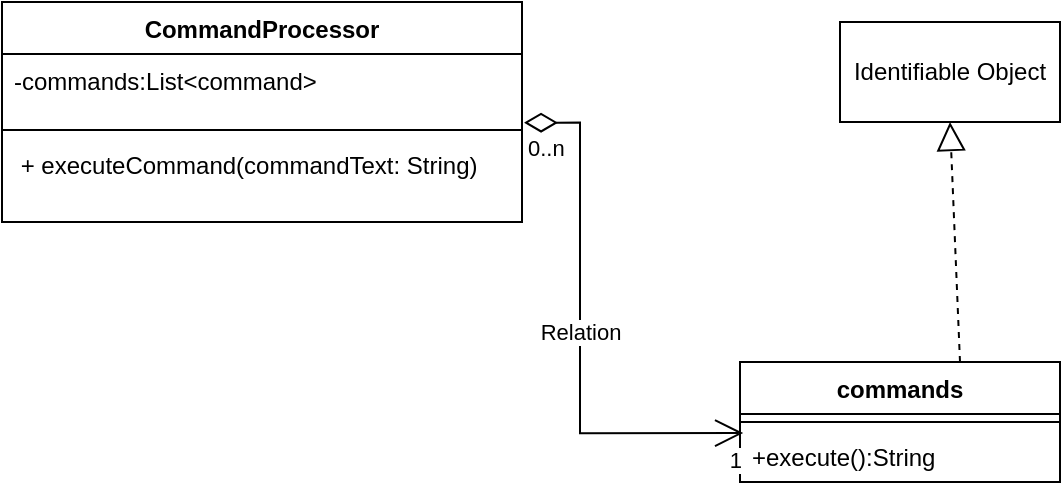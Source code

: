<mxfile version="21.3.2" type="github">
  <diagram name="Page-1" id="c4acf3e9-155e-7222-9cf6-157b1a14988f">
    <mxGraphModel dx="838" dy="453" grid="1" gridSize="10" guides="1" tooltips="1" connect="1" arrows="1" fold="1" page="1" pageScale="1" pageWidth="850" pageHeight="1100" background="none" math="0" shadow="0">
      <root>
        <mxCell id="0" />
        <mxCell id="1" parent="0" />
        <mxCell id="4uLO242MMDNNhQb2RZZi-30" value="commands" style="swimlane;fontStyle=1;align=center;verticalAlign=top;childLayout=stackLayout;horizontal=1;startSize=26;horizontalStack=0;resizeParent=1;resizeParentMax=0;resizeLast=0;collapsible=1;marginBottom=0;whiteSpace=wrap;html=1;" vertex="1" parent="1">
          <mxGeometry x="490" y="360" width="160" height="60" as="geometry" />
        </mxCell>
        <mxCell id="4uLO242MMDNNhQb2RZZi-32" value="" style="line;strokeWidth=1;fillColor=none;align=left;verticalAlign=middle;spacingTop=-1;spacingLeft=3;spacingRight=3;rotatable=0;labelPosition=right;points=[];portConstraint=eastwest;strokeColor=inherit;" vertex="1" parent="4uLO242MMDNNhQb2RZZi-30">
          <mxGeometry y="26" width="160" height="8" as="geometry" />
        </mxCell>
        <mxCell id="4uLO242MMDNNhQb2RZZi-33" value="+execute():String" style="text;strokeColor=none;fillColor=none;align=left;verticalAlign=top;spacingLeft=4;spacingRight=4;overflow=hidden;rotatable=0;points=[[0,0.5],[1,0.5]];portConstraint=eastwest;whiteSpace=wrap;html=1;" vertex="1" parent="4uLO242MMDNNhQb2RZZi-30">
          <mxGeometry y="34" width="160" height="26" as="geometry" />
        </mxCell>
        <mxCell id="4uLO242MMDNNhQb2RZZi-34" value="CommandProcessor" style="swimlane;fontStyle=1;align=center;verticalAlign=top;childLayout=stackLayout;horizontal=1;startSize=26;horizontalStack=0;resizeParent=1;resizeParentMax=0;resizeLast=0;collapsible=1;marginBottom=0;whiteSpace=wrap;html=1;" vertex="1" parent="1">
          <mxGeometry x="121" y="180" width="260" height="110" as="geometry" />
        </mxCell>
        <mxCell id="4uLO242MMDNNhQb2RZZi-35" value="-commands:List&amp;lt;command&amp;gt;" style="text;strokeColor=none;fillColor=none;align=left;verticalAlign=top;spacingLeft=4;spacingRight=4;overflow=hidden;rotatable=0;points=[[0,0.5],[1,0.5]];portConstraint=eastwest;whiteSpace=wrap;html=1;" vertex="1" parent="4uLO242MMDNNhQb2RZZi-34">
          <mxGeometry y="26" width="260" height="34" as="geometry" />
        </mxCell>
        <mxCell id="4uLO242MMDNNhQb2RZZi-36" value="" style="line;strokeWidth=1;fillColor=none;align=left;verticalAlign=middle;spacingTop=-1;spacingLeft=3;spacingRight=3;rotatable=0;labelPosition=right;points=[];portConstraint=eastwest;strokeColor=inherit;" vertex="1" parent="4uLO242MMDNNhQb2RZZi-34">
          <mxGeometry y="60" width="260" height="8" as="geometry" />
        </mxCell>
        <mxCell id="4uLO242MMDNNhQb2RZZi-37" value="&amp;nbsp;+ executeCommand(commandText: String)" style="text;strokeColor=none;fillColor=none;align=left;verticalAlign=top;spacingLeft=4;spacingRight=4;overflow=hidden;rotatable=0;points=[[0,0.5],[1,0.5]];portConstraint=eastwest;whiteSpace=wrap;html=1;" vertex="1" parent="4uLO242MMDNNhQb2RZZi-34">
          <mxGeometry y="68" width="260" height="42" as="geometry" />
        </mxCell>
        <mxCell id="4uLO242MMDNNhQb2RZZi-38" value="Identifiable Object" style="html=1;whiteSpace=wrap;" vertex="1" parent="1">
          <mxGeometry x="540" y="190" width="110" height="50" as="geometry" />
        </mxCell>
        <mxCell id="4uLO242MMDNNhQb2RZZi-39" value="" style="endArrow=block;dashed=1;endFill=0;endSize=12;html=1;rounded=0;entryX=0.5;entryY=1;entryDx=0;entryDy=0;" edge="1" parent="1" target="4uLO242MMDNNhQb2RZZi-38">
          <mxGeometry width="160" relative="1" as="geometry">
            <mxPoint x="600" y="360" as="sourcePoint" />
            <mxPoint x="400" y="330" as="targetPoint" />
          </mxGeometry>
        </mxCell>
        <mxCell id="4uLO242MMDNNhQb2RZZi-40" value="Relation" style="endArrow=open;html=1;endSize=12;startArrow=diamondThin;startSize=14;startFill=0;edgeStyle=orthogonalEdgeStyle;rounded=0;exitX=1.004;exitY=1.01;exitDx=0;exitDy=0;exitPerimeter=0;entryX=0.01;entryY=0.06;entryDx=0;entryDy=0;entryPerimeter=0;" edge="1" parent="1" source="4uLO242MMDNNhQb2RZZi-35" target="4uLO242MMDNNhQb2RZZi-33">
          <mxGeometry relative="1" as="geometry">
            <mxPoint x="240" y="330" as="sourcePoint" />
            <mxPoint x="400" y="330" as="targetPoint" />
            <Array as="points">
              <mxPoint x="410" y="240" />
              <mxPoint x="410" y="396" />
            </Array>
          </mxGeometry>
        </mxCell>
        <mxCell id="4uLO242MMDNNhQb2RZZi-41" value="0..n" style="edgeLabel;resizable=0;html=1;align=left;verticalAlign=top;" connectable="0" vertex="1" parent="4uLO242MMDNNhQb2RZZi-40">
          <mxGeometry x="-1" relative="1" as="geometry" />
        </mxCell>
        <mxCell id="4uLO242MMDNNhQb2RZZi-42" value="1" style="edgeLabel;resizable=0;html=1;align=right;verticalAlign=top;" connectable="0" vertex="1" parent="4uLO242MMDNNhQb2RZZi-40">
          <mxGeometry x="1" relative="1" as="geometry" />
        </mxCell>
      </root>
    </mxGraphModel>
  </diagram>
</mxfile>
